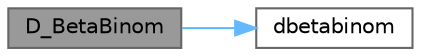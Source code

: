 digraph "D_BetaBinom"
{
 // LATEX_PDF_SIZE
  bgcolor="transparent";
  edge [fontname=Helvetica,fontsize=10,labelfontname=Helvetica,labelfontsize=10];
  node [fontname=Helvetica,fontsize=10,shape=box,height=0.2,width=0.4];
  rankdir="LR";
  Node1 [id="Node000001",label="D_BetaBinom",height=0.2,width=0.4,color="gray40", fillcolor="grey60", style="filled", fontcolor="black",tooltip=" "];
  Node1 -> Node2 [id="edge1_Node000001_Node000002",color="steelblue1",style="solid",tooltip=" "];
  Node2 [id="Node000002",label="dbetabinom",height=0.2,width=0.4,color="grey40", fillcolor="white", style="filled",URL="$pomp_8h.html#a6c490604aea6eace860456a7a4dc5a8d",tooltip=" "];
}
